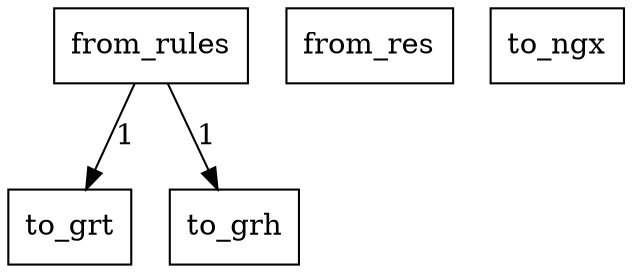 digraph {
    graph [rankdir=TB
          ,bgcolor=transparent];
    node [shape=box
         ,fillcolor=white
         ,style=filled];
    0 [label=<from_rules>];
    1 [label=<from_res>];
    2 [label=<to_ngx>];
    3 [label=<to_grt>];
    4 [label=<to_grh>];
    0 -> 3 [label=1];
    0 -> 4 [label=1];
}